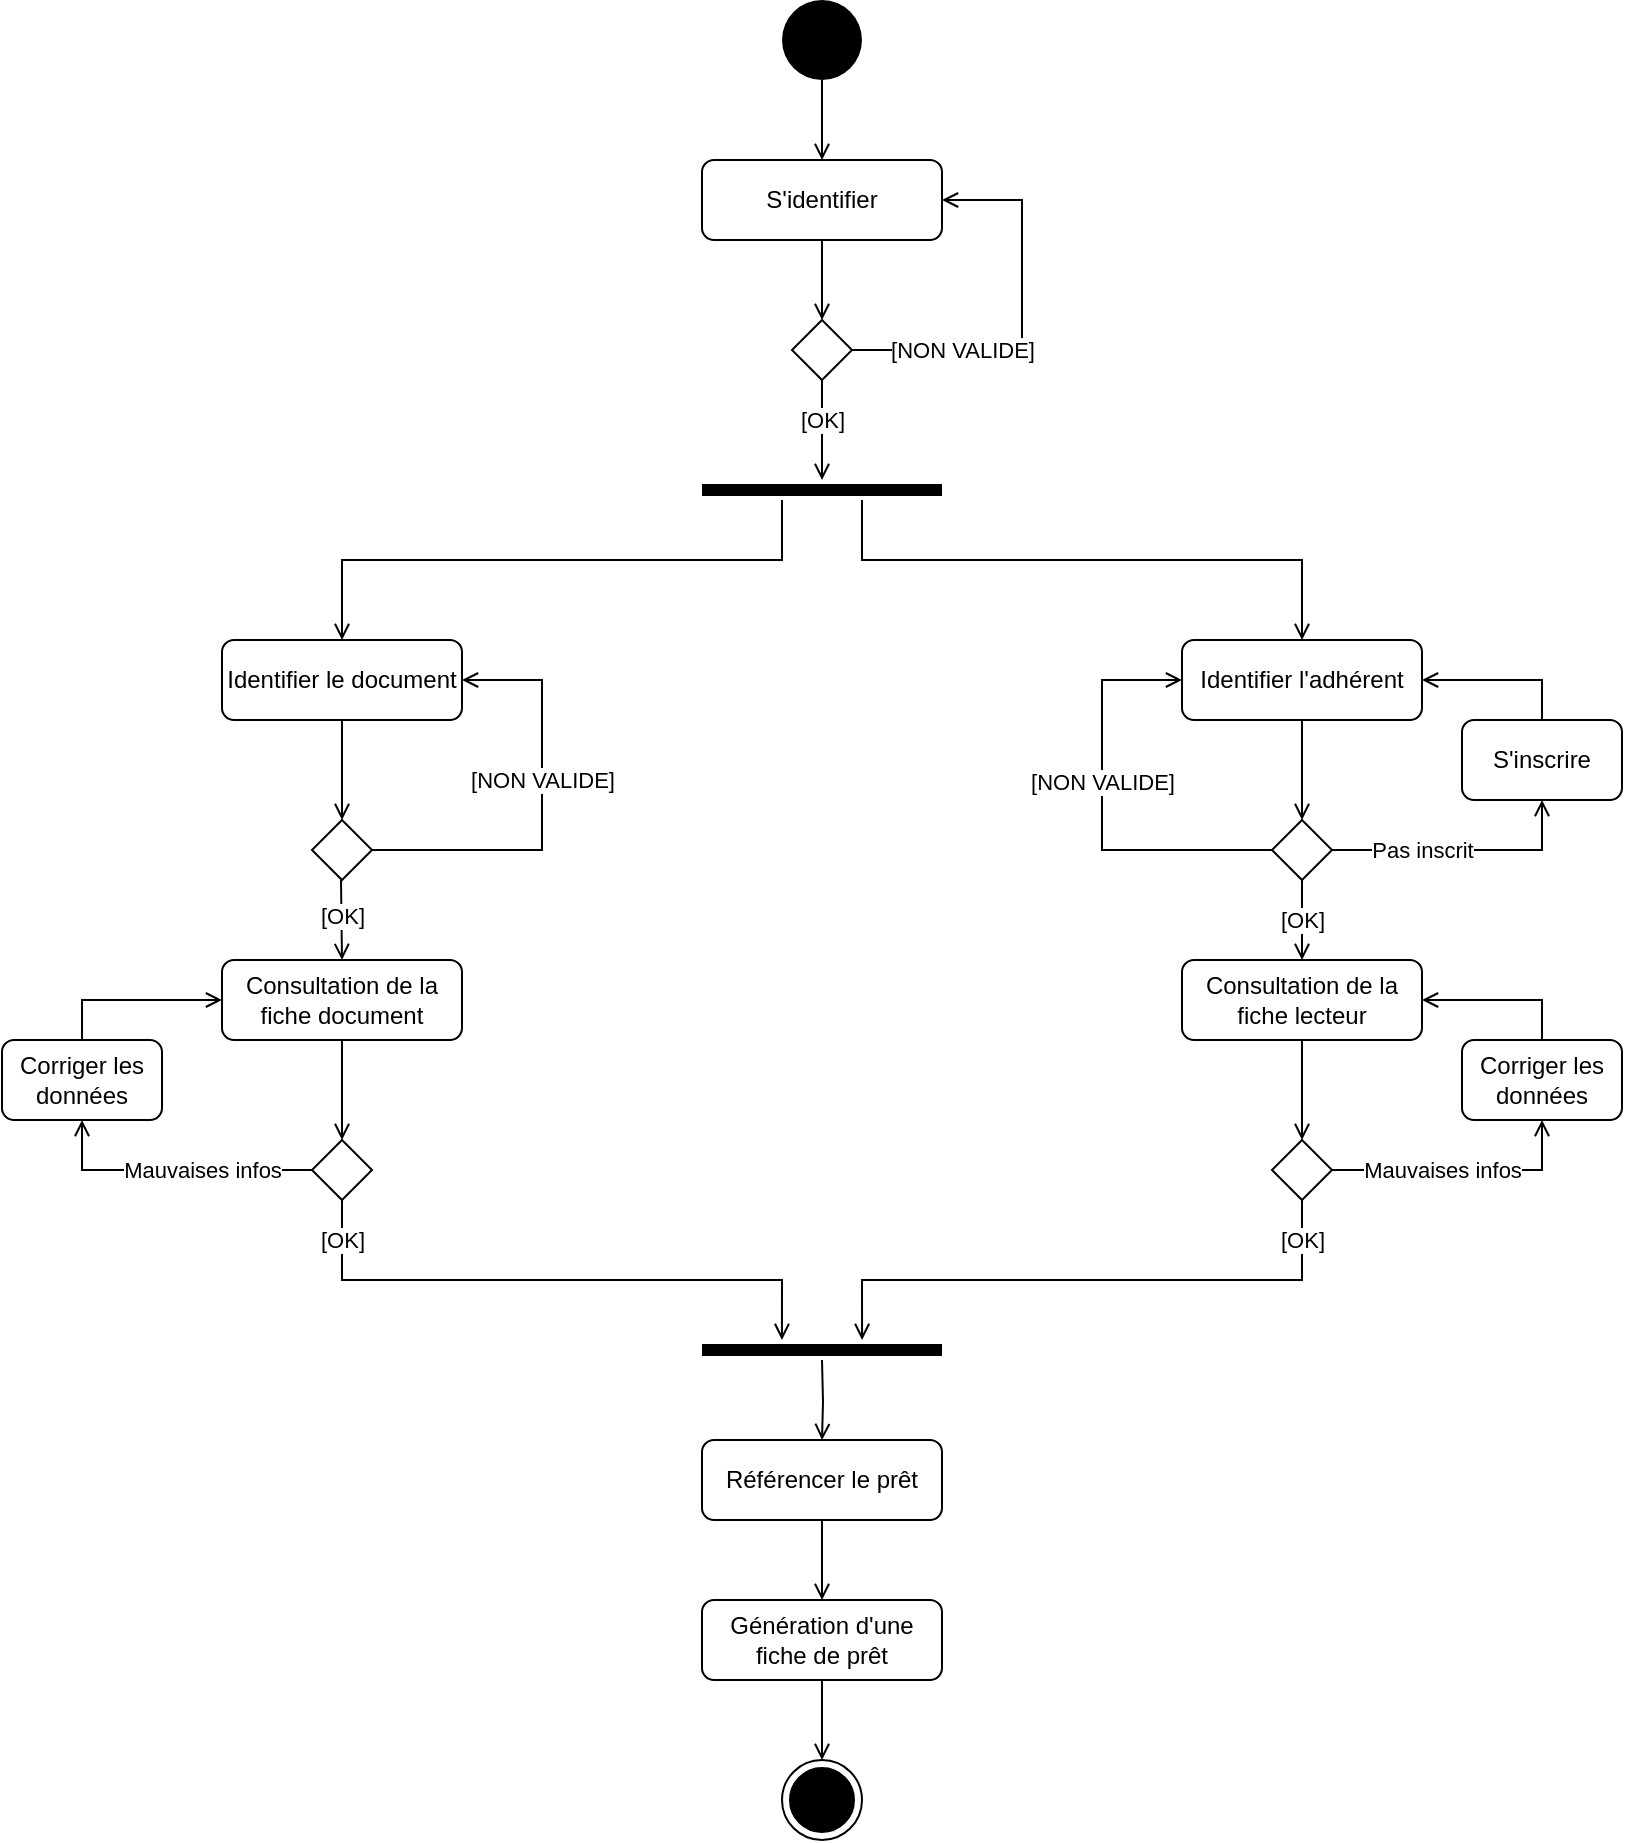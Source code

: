 <mxfile version="13.10.1" type="device"><diagram id="byKznLb6l1dLCv_d3oR3" name="Page-1"><mxGraphModel dx="1038" dy="580" grid="1" gridSize="10" guides="1" tooltips="1" connect="1" arrows="1" fold="1" page="1" pageScale="1" pageWidth="827" pageHeight="1169" math="0" shadow="0"><root><mxCell id="0"/><mxCell id="1" parent="0"/><mxCell id="eWY3FAaHZLTOtaIrXHN5-9" value="" style="edgeStyle=orthogonalEdgeStyle;rounded=0;orthogonalLoop=1;jettySize=auto;html=1;endArrow=open;endFill=0;" edge="1" parent="1" source="eWY3FAaHZLTOtaIrXHN5-1" target="eWY3FAaHZLTOtaIrXHN5-8"><mxGeometry relative="1" as="geometry"/></mxCell><mxCell id="eWY3FAaHZLTOtaIrXHN5-1" value="S'identifier" style="rounded=1;whiteSpace=wrap;html=1;" vertex="1" parent="1"><mxGeometry x="360" y="80" width="120" height="40" as="geometry"/></mxCell><mxCell id="eWY3FAaHZLTOtaIrXHN5-24" value="" style="edgeStyle=orthogonalEdgeStyle;rounded=0;orthogonalLoop=1;jettySize=auto;html=1;endArrow=open;endFill=0;startArrow=none;startFill=0;" edge="1" parent="1" source="eWY3FAaHZLTOtaIrXHN5-2" target="eWY3FAaHZLTOtaIrXHN5-1"><mxGeometry relative="1" as="geometry"/></mxCell><mxCell id="eWY3FAaHZLTOtaIrXHN5-2" value="" style="ellipse;fillColor=#000000;strokeColor=none;" vertex="1" parent="1"><mxGeometry x="400" width="40" height="40" as="geometry"/></mxCell><mxCell id="eWY3FAaHZLTOtaIrXHN5-5" value="" style="ellipse;html=1;shape=endState;fillColor=#000000;strokeColor=#000000;" vertex="1" parent="1"><mxGeometry x="400" y="880" width="40" height="40" as="geometry"/></mxCell><mxCell id="eWY3FAaHZLTOtaIrXHN5-10" style="edgeStyle=orthogonalEdgeStyle;rounded=0;orthogonalLoop=1;jettySize=auto;html=1;exitX=1;exitY=0.5;exitDx=0;exitDy=0;entryX=1;entryY=0.5;entryDx=0;entryDy=0;endArrow=open;endFill=0;" edge="1" parent="1" source="eWY3FAaHZLTOtaIrXHN5-8" target="eWY3FAaHZLTOtaIrXHN5-1"><mxGeometry relative="1" as="geometry"><Array as="points"><mxPoint x="520" y="175"/><mxPoint x="520" y="100"/></Array></mxGeometry></mxCell><mxCell id="eWY3FAaHZLTOtaIrXHN5-12" value="[NON VALIDE]" style="edgeLabel;html=1;align=center;verticalAlign=middle;resizable=0;points=[];" vertex="1" connectable="0" parent="eWY3FAaHZLTOtaIrXHN5-10"><mxGeometry x="-0.152" y="-3" relative="1" as="geometry"><mxPoint x="-33" as="offset"/></mxGeometry></mxCell><mxCell id="eWY3FAaHZLTOtaIrXHN5-26" style="edgeStyle=orthogonalEdgeStyle;rounded=0;orthogonalLoop=1;jettySize=auto;html=1;exitX=0.5;exitY=1;exitDx=0;exitDy=0;startArrow=none;startFill=0;endArrow=open;endFill=0;strokeColor=#000000;" edge="1" parent="1" source="eWY3FAaHZLTOtaIrXHN5-8"><mxGeometry relative="1" as="geometry"><mxPoint x="420" y="240" as="targetPoint"/><Array as="points"><mxPoint x="420" y="190"/><mxPoint x="420" y="190"/></Array></mxGeometry></mxCell><mxCell id="iID6qQGIas3pG_lVv0Tg-1" value="[OK]" style="edgeLabel;html=1;align=center;verticalAlign=middle;resizable=0;points=[];" vertex="1" connectable="0" parent="eWY3FAaHZLTOtaIrXHN5-26"><mxGeometry x="-0.72" y="-3" relative="1" as="geometry"><mxPoint x="3" y="13" as="offset"/></mxGeometry></mxCell><mxCell id="eWY3FAaHZLTOtaIrXHN5-8" value="" style="rhombus;" vertex="1" parent="1"><mxGeometry x="405" y="160" width="30" height="30" as="geometry"/></mxCell><mxCell id="eWY3FAaHZLTOtaIrXHN5-20" value="" style="shape=line;html=1;strokeWidth=6;fillColor=none;" vertex="1" parent="1"><mxGeometry x="360" y="240" width="120" height="10" as="geometry"/></mxCell><mxCell id="eWY3FAaHZLTOtaIrXHN5-28" style="edgeStyle=orthogonalEdgeStyle;rounded=0;orthogonalLoop=1;jettySize=auto;html=1;exitX=0.5;exitY=1;exitDx=0;exitDy=0;startArrow=none;startFill=0;endArrow=open;endFill=0;strokeColor=#000000;" edge="1" parent="1"><mxGeometry relative="1" as="geometry"><mxPoint x="660" y="320" as="targetPoint"/><mxPoint x="440" y="250" as="sourcePoint"/><Array as="points"><mxPoint x="440" y="280"/><mxPoint x="660" y="280"/></Array></mxGeometry></mxCell><mxCell id="eWY3FAaHZLTOtaIrXHN5-29" style="edgeStyle=orthogonalEdgeStyle;rounded=0;orthogonalLoop=1;jettySize=auto;html=1;exitX=0.5;exitY=1;exitDx=0;exitDy=0;startArrow=none;startFill=0;endArrow=open;endFill=0;strokeColor=#000000;entryX=0.5;entryY=0;entryDx=0;entryDy=0;" edge="1" parent="1" target="iID6qQGIas3pG_lVv0Tg-2"><mxGeometry relative="1" as="geometry"><mxPoint x="201" y="320" as="targetPoint"/><mxPoint x="400" y="250" as="sourcePoint"/><Array as="points"><mxPoint x="400" y="280"/><mxPoint x="180" y="280"/></Array></mxGeometry></mxCell><mxCell id="iID6qQGIas3pG_lVv0Tg-5" value="" style="edgeStyle=orthogonalEdgeStyle;rounded=0;orthogonalLoop=1;jettySize=auto;html=1;startArrow=none;startFill=0;endArrow=open;endFill=0;strokeColor=#000000;" edge="1" parent="1" source="iID6qQGIas3pG_lVv0Tg-2" target="iID6qQGIas3pG_lVv0Tg-4"><mxGeometry relative="1" as="geometry"/></mxCell><mxCell id="iID6qQGIas3pG_lVv0Tg-2" value="Identifier le document" style="rounded=1;whiteSpace=wrap;html=1;" vertex="1" parent="1"><mxGeometry x="120" y="320" width="120" height="40" as="geometry"/></mxCell><mxCell id="iID6qQGIas3pG_lVv0Tg-13" value="" style="edgeStyle=orthogonalEdgeStyle;rounded=0;orthogonalLoop=1;jettySize=auto;html=1;startArrow=none;startFill=0;endArrow=open;endFill=0;strokeColor=#000000;" edge="1" parent="1" source="iID6qQGIas3pG_lVv0Tg-3" target="iID6qQGIas3pG_lVv0Tg-12"><mxGeometry relative="1" as="geometry"/></mxCell><mxCell id="iID6qQGIas3pG_lVv0Tg-3" value="Identifier l'adhérent" style="rounded=1;whiteSpace=wrap;html=1;" vertex="1" parent="1"><mxGeometry x="600" y="320" width="120" height="40" as="geometry"/></mxCell><mxCell id="iID6qQGIas3pG_lVv0Tg-6" style="edgeStyle=orthogonalEdgeStyle;rounded=0;orthogonalLoop=1;jettySize=auto;html=1;exitX=1;exitY=0.5;exitDx=0;exitDy=0;startArrow=none;startFill=0;endArrow=open;endFill=0;strokeColor=#000000;entryX=1;entryY=0.5;entryDx=0;entryDy=0;" edge="1" parent="1" source="iID6qQGIas3pG_lVv0Tg-4" target="iID6qQGIas3pG_lVv0Tg-2"><mxGeometry relative="1" as="geometry"><mxPoint x="290" y="390" as="targetPoint"/><Array as="points"><mxPoint x="280" y="425"/><mxPoint x="280" y="340"/></Array></mxGeometry></mxCell><mxCell id="iID6qQGIas3pG_lVv0Tg-7" value="[NON VALIDE]" style="edgeLabel;html=1;align=center;verticalAlign=middle;resizable=0;points=[];" vertex="1" connectable="0" parent="iID6qQGIas3pG_lVv0Tg-6"><mxGeometry x="-0.326" y="-1" relative="1" as="geometry"><mxPoint x="14" y="-36" as="offset"/></mxGeometry></mxCell><mxCell id="iID6qQGIas3pG_lVv0Tg-4" value="" style="rhombus;" vertex="1" parent="1"><mxGeometry x="165" y="410" width="30" height="30" as="geometry"/></mxCell><mxCell id="iID6qQGIas3pG_lVv0Tg-28" style="edgeStyle=orthogonalEdgeStyle;rounded=0;orthogonalLoop=1;jettySize=auto;html=1;exitX=0.5;exitY=1;exitDx=0;exitDy=0;entryX=0.333;entryY=0;entryDx=0;entryDy=0;entryPerimeter=0;startArrow=none;startFill=0;endArrow=open;endFill=0;strokeColor=#000000;" edge="1" parent="1" source="iID6qQGIas3pG_lVv0Tg-42" target="iID6qQGIas3pG_lVv0Tg-26"><mxGeometry relative="1" as="geometry"><Array as="points"><mxPoint x="180" y="640"/><mxPoint x="400" y="640"/></Array></mxGeometry></mxCell><mxCell id="iID6qQGIas3pG_lVv0Tg-45" value="[OK]" style="edgeLabel;html=1;align=center;verticalAlign=middle;resizable=0;points=[];" vertex="1" connectable="0" parent="iID6qQGIas3pG_lVv0Tg-28"><mxGeometry x="-0.785" relative="1" as="geometry"><mxPoint y="-11" as="offset"/></mxGeometry></mxCell><mxCell id="iID6qQGIas3pG_lVv0Tg-44" value="" style="edgeStyle=orthogonalEdgeStyle;rounded=0;orthogonalLoop=1;jettySize=auto;html=1;startArrow=none;startFill=0;endArrow=open;endFill=0;strokeColor=#000000;" edge="1" parent="1" source="iID6qQGIas3pG_lVv0Tg-8" target="iID6qQGIas3pG_lVv0Tg-42"><mxGeometry relative="1" as="geometry"/></mxCell><mxCell id="iID6qQGIas3pG_lVv0Tg-8" value="Consultation de la fiche document" style="rounded=1;whiteSpace=wrap;html=1;" vertex="1" parent="1"><mxGeometry x="120" y="480" width="120" height="40" as="geometry"/></mxCell><mxCell id="iID6qQGIas3pG_lVv0Tg-10" style="edgeStyle=orthogonalEdgeStyle;rounded=0;orthogonalLoop=1;jettySize=auto;html=1;exitX=0.5;exitY=1;exitDx=0;exitDy=0;startArrow=none;startFill=0;endArrow=open;endFill=0;strokeColor=#000000;" edge="1" parent="1"><mxGeometry relative="1" as="geometry"><mxPoint x="180" y="480" as="targetPoint"/><mxPoint x="179.5" y="440" as="sourcePoint"/><Array as="points"><mxPoint x="179.5" y="440"/><mxPoint x="179.5" y="440"/></Array></mxGeometry></mxCell><mxCell id="iID6qQGIas3pG_lVv0Tg-11" value="[OK]" style="edgeLabel;html=1;align=center;verticalAlign=middle;resizable=0;points=[];" vertex="1" connectable="0" parent="iID6qQGIas3pG_lVv0Tg-10"><mxGeometry x="-0.72" y="-3" relative="1" as="geometry"><mxPoint x="3" y="13" as="offset"/></mxGeometry></mxCell><mxCell id="iID6qQGIas3pG_lVv0Tg-15" value="" style="edgeStyle=orthogonalEdgeStyle;rounded=0;orthogonalLoop=1;jettySize=auto;html=1;startArrow=none;startFill=0;endArrow=open;endFill=0;strokeColor=#000000;entryX=0.5;entryY=0;entryDx=0;entryDy=0;" edge="1" parent="1" source="iID6qQGIas3pG_lVv0Tg-12" target="iID6qQGIas3pG_lVv0Tg-14"><mxGeometry relative="1" as="geometry"><mxPoint x="660" y="560" as="targetPoint"/></mxGeometry></mxCell><mxCell id="iID6qQGIas3pG_lVv0Tg-24" value="[OK]" style="edgeLabel;html=1;align=center;verticalAlign=middle;resizable=0;points=[];" vertex="1" connectable="0" parent="iID6qQGIas3pG_lVv0Tg-15"><mxGeometry x="-0.71" y="3" relative="1" as="geometry"><mxPoint x="-3" y="14" as="offset"/></mxGeometry></mxCell><mxCell id="iID6qQGIas3pG_lVv0Tg-16" style="edgeStyle=orthogonalEdgeStyle;rounded=0;orthogonalLoop=1;jettySize=auto;html=1;exitX=0;exitY=0.5;exitDx=0;exitDy=0;entryX=0;entryY=0.5;entryDx=0;entryDy=0;startArrow=none;startFill=0;endArrow=open;endFill=0;strokeColor=#000000;" edge="1" parent="1" source="iID6qQGIas3pG_lVv0Tg-12" target="iID6qQGIas3pG_lVv0Tg-3"><mxGeometry relative="1" as="geometry"><Array as="points"><mxPoint x="560" y="425"/><mxPoint x="560" y="340"/></Array></mxGeometry></mxCell><mxCell id="iID6qQGIas3pG_lVv0Tg-18" value="[NON VALIDE]" style="edgeLabel;html=1;align=center;verticalAlign=middle;resizable=0;points=[];" vertex="1" connectable="0" parent="iID6qQGIas3pG_lVv0Tg-16"><mxGeometry x="0.131" relative="1" as="geometry"><mxPoint as="offset"/></mxGeometry></mxCell><mxCell id="iID6qQGIas3pG_lVv0Tg-17" style="edgeStyle=orthogonalEdgeStyle;rounded=0;orthogonalLoop=1;jettySize=auto;html=1;exitX=1;exitY=0.5;exitDx=0;exitDy=0;startArrow=none;startFill=0;endArrow=open;endFill=0;strokeColor=#000000;entryX=0.5;entryY=1;entryDx=0;entryDy=0;" edge="1" parent="1" source="iID6qQGIas3pG_lVv0Tg-12" target="iID6qQGIas3pG_lVv0Tg-19"><mxGeometry relative="1" as="geometry"><mxPoint x="720" y="425" as="targetPoint"/><Array as="points"><mxPoint x="780" y="425"/></Array></mxGeometry></mxCell><mxCell id="iID6qQGIas3pG_lVv0Tg-23" value="Pas inscrit" style="edgeLabel;html=1;align=center;verticalAlign=middle;resizable=0;points=[];" vertex="1" connectable="0" parent="iID6qQGIas3pG_lVv0Tg-17"><mxGeometry x="-0.223" y="3" relative="1" as="geometry"><mxPoint x="-6" y="3" as="offset"/></mxGeometry></mxCell><mxCell id="iID6qQGIas3pG_lVv0Tg-12" value="" style="rhombus;" vertex="1" parent="1"><mxGeometry x="645" y="410" width="30" height="30" as="geometry"/></mxCell><mxCell id="iID6qQGIas3pG_lVv0Tg-29" style="edgeStyle=orthogonalEdgeStyle;rounded=0;orthogonalLoop=1;jettySize=auto;html=1;startArrow=none;startFill=0;endArrow=open;endFill=0;strokeColor=#000000;entryX=0.667;entryY=0;entryDx=0;entryDy=0;entryPerimeter=0;" edge="1" parent="1" target="iID6qQGIas3pG_lVv0Tg-26"><mxGeometry relative="1" as="geometry"><mxPoint x="440" y="590" as="targetPoint"/><mxPoint x="660" y="600" as="sourcePoint"/><Array as="points"><mxPoint x="660" y="640"/><mxPoint x="440" y="640"/></Array></mxGeometry></mxCell><mxCell id="iID6qQGIas3pG_lVv0Tg-35" value="[OK]" style="edgeLabel;html=1;align=center;verticalAlign=middle;resizable=0;points=[];" vertex="1" connectable="0" parent="iID6qQGIas3pG_lVv0Tg-29"><mxGeometry x="-0.612" relative="1" as="geometry"><mxPoint x="16" y="-20" as="offset"/></mxGeometry></mxCell><mxCell id="iID6qQGIas3pG_lVv0Tg-37" value="" style="edgeStyle=orthogonalEdgeStyle;rounded=0;orthogonalLoop=1;jettySize=auto;html=1;startArrow=none;startFill=0;endArrow=open;endFill=0;strokeColor=#000000;" edge="1" parent="1" source="iID6qQGIas3pG_lVv0Tg-14" target="iID6qQGIas3pG_lVv0Tg-34"><mxGeometry relative="1" as="geometry"/></mxCell><mxCell id="iID6qQGIas3pG_lVv0Tg-14" value="Consultation de la fiche lecteur" style="rounded=1;whiteSpace=wrap;html=1;" vertex="1" parent="1"><mxGeometry x="600" y="480" width="120" height="40" as="geometry"/></mxCell><mxCell id="iID6qQGIas3pG_lVv0Tg-20" style="edgeStyle=orthogonalEdgeStyle;rounded=0;orthogonalLoop=1;jettySize=auto;html=1;exitX=0.5;exitY=0;exitDx=0;exitDy=0;entryX=1;entryY=0.5;entryDx=0;entryDy=0;startArrow=none;startFill=0;endArrow=open;endFill=0;strokeColor=#000000;" edge="1" parent="1" source="iID6qQGIas3pG_lVv0Tg-19" target="iID6qQGIas3pG_lVv0Tg-3"><mxGeometry relative="1" as="geometry"/></mxCell><mxCell id="iID6qQGIas3pG_lVv0Tg-19" value="S'inscrire" style="rounded=1;whiteSpace=wrap;html=1;" vertex="1" parent="1"><mxGeometry x="740" y="360" width="80" height="40" as="geometry"/></mxCell><mxCell id="iID6qQGIas3pG_lVv0Tg-27" value="" style="edgeStyle=orthogonalEdgeStyle;rounded=0;orthogonalLoop=1;jettySize=auto;html=1;startArrow=none;startFill=0;endArrow=open;endFill=0;strokeColor=#000000;entryX=0.5;entryY=0;entryDx=0;entryDy=0;" edge="1" parent="1" target="iID6qQGIas3pG_lVv0Tg-30"><mxGeometry relative="1" as="geometry"><mxPoint x="420" y="680" as="sourcePoint"/><mxPoint x="420" y="640" as="targetPoint"/></mxGeometry></mxCell><mxCell id="iID6qQGIas3pG_lVv0Tg-26" value="" style="shape=line;html=1;strokeWidth=6;fillColor=none;" vertex="1" parent="1"><mxGeometry x="360" y="670" width="120" height="10" as="geometry"/></mxCell><mxCell id="iID6qQGIas3pG_lVv0Tg-32" value="" style="edgeStyle=orthogonalEdgeStyle;rounded=0;orthogonalLoop=1;jettySize=auto;html=1;startArrow=none;startFill=0;endArrow=open;endFill=0;strokeColor=#000000;" edge="1" parent="1" source="iID6qQGIas3pG_lVv0Tg-30" target="iID6qQGIas3pG_lVv0Tg-31"><mxGeometry relative="1" as="geometry"/></mxCell><mxCell id="iID6qQGIas3pG_lVv0Tg-30" value="Référencer le prêt" style="rounded=1;whiteSpace=wrap;html=1;" vertex="1" parent="1"><mxGeometry x="360" y="720" width="120" height="40" as="geometry"/></mxCell><mxCell id="iID6qQGIas3pG_lVv0Tg-33" value="" style="edgeStyle=orthogonalEdgeStyle;rounded=0;orthogonalLoop=1;jettySize=auto;html=1;startArrow=none;startFill=0;endArrow=open;endFill=0;strokeColor=#000000;" edge="1" parent="1" source="iID6qQGIas3pG_lVv0Tg-31" target="eWY3FAaHZLTOtaIrXHN5-5"><mxGeometry relative="1" as="geometry"/></mxCell><mxCell id="iID6qQGIas3pG_lVv0Tg-31" value="Génération d'une fiche de prêt" style="whiteSpace=wrap;html=1;rounded=1;" vertex="1" parent="1"><mxGeometry x="360" y="800" width="120" height="40" as="geometry"/></mxCell><mxCell id="iID6qQGIas3pG_lVv0Tg-39" style="edgeStyle=orthogonalEdgeStyle;rounded=0;orthogonalLoop=1;jettySize=auto;html=1;exitX=1;exitY=0.5;exitDx=0;exitDy=0;entryX=0.5;entryY=1;entryDx=0;entryDy=0;startArrow=none;startFill=0;endArrow=open;endFill=0;strokeColor=#000000;" edge="1" parent="1" source="iID6qQGIas3pG_lVv0Tg-34" target="iID6qQGIas3pG_lVv0Tg-38"><mxGeometry relative="1" as="geometry"><Array as="points"><mxPoint x="780" y="585"/></Array></mxGeometry></mxCell><mxCell id="iID6qQGIas3pG_lVv0Tg-41" value="Mauvaises infos" style="edgeLabel;html=1;align=center;verticalAlign=middle;resizable=0;points=[];" vertex="1" connectable="0" parent="iID6qQGIas3pG_lVv0Tg-39"><mxGeometry x="-0.526" y="-2" relative="1" as="geometry"><mxPoint x="24" y="-2" as="offset"/></mxGeometry></mxCell><mxCell id="iID6qQGIas3pG_lVv0Tg-34" value="" style="rhombus;" vertex="1" parent="1"><mxGeometry x="645" y="570" width="30" height="30" as="geometry"/></mxCell><mxCell id="iID6qQGIas3pG_lVv0Tg-40" style="edgeStyle=orthogonalEdgeStyle;rounded=0;orthogonalLoop=1;jettySize=auto;html=1;exitX=0.5;exitY=0;exitDx=0;exitDy=0;entryX=1;entryY=0.5;entryDx=0;entryDy=0;startArrow=none;startFill=0;endArrow=open;endFill=0;strokeColor=#000000;" edge="1" parent="1" source="iID6qQGIas3pG_lVv0Tg-38" target="iID6qQGIas3pG_lVv0Tg-14"><mxGeometry relative="1" as="geometry"/></mxCell><mxCell id="iID6qQGIas3pG_lVv0Tg-38" value="Corriger les données" style="rounded=1;whiteSpace=wrap;html=1;" vertex="1" parent="1"><mxGeometry x="740" y="520" width="80" height="40" as="geometry"/></mxCell><mxCell id="iID6qQGIas3pG_lVv0Tg-47" style="edgeStyle=orthogonalEdgeStyle;rounded=0;orthogonalLoop=1;jettySize=auto;html=1;exitX=0;exitY=0.5;exitDx=0;exitDy=0;entryX=0.5;entryY=1;entryDx=0;entryDy=0;startArrow=none;startFill=0;endArrow=open;endFill=0;strokeColor=#000000;" edge="1" parent="1" source="iID6qQGIas3pG_lVv0Tg-42" target="iID6qQGIas3pG_lVv0Tg-46"><mxGeometry relative="1" as="geometry"/></mxCell><mxCell id="iID6qQGIas3pG_lVv0Tg-49" value="Mauvaises infos" style="edgeLabel;html=1;align=center;verticalAlign=middle;resizable=0;points=[];" vertex="1" connectable="0" parent="iID6qQGIas3pG_lVv0Tg-47"><mxGeometry x="0.277" y="1" relative="1" as="geometry"><mxPoint x="34" y="-1" as="offset"/></mxGeometry></mxCell><mxCell id="iID6qQGIas3pG_lVv0Tg-42" value="" style="rhombus;" vertex="1" parent="1"><mxGeometry x="165" y="570" width="30" height="30" as="geometry"/></mxCell><mxCell id="iID6qQGIas3pG_lVv0Tg-48" style="edgeStyle=orthogonalEdgeStyle;rounded=0;orthogonalLoop=1;jettySize=auto;html=1;exitX=0.5;exitY=0;exitDx=0;exitDy=0;entryX=0;entryY=0.5;entryDx=0;entryDy=0;startArrow=none;startFill=0;endArrow=open;endFill=0;strokeColor=#000000;" edge="1" parent="1" source="iID6qQGIas3pG_lVv0Tg-46" target="iID6qQGIas3pG_lVv0Tg-8"><mxGeometry relative="1" as="geometry"/></mxCell><mxCell id="iID6qQGIas3pG_lVv0Tg-46" value="Corriger les données" style="rounded=1;whiteSpace=wrap;html=1;" vertex="1" parent="1"><mxGeometry x="10" y="520" width="80" height="40" as="geometry"/></mxCell></root></mxGraphModel></diagram></mxfile>